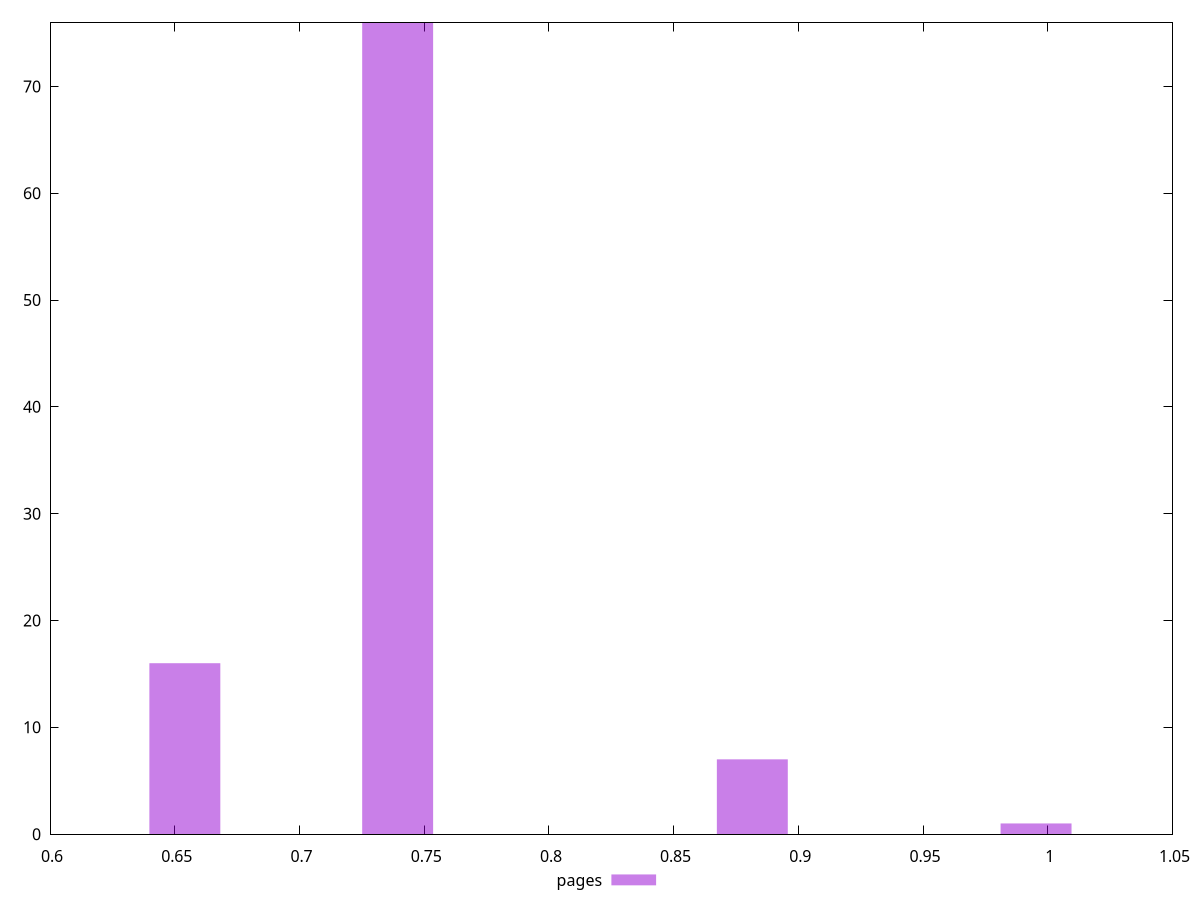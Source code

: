 $_pages <<EOF
0.9953037744200587 1
0.8815547716291948 7
0.6540567660474671 16
0.739368518140615 76
EOF
set key outside below
set terminal pngcairo
set output "report_00004_2020-11-02T20-21-41.718Z/unminified-css/pages//hist.png"
set yrange [0:76]
set boxwidth 0.028437250697715962
set style fill transparent solid 0.5 noborder
plot $_pages title "pages" with boxes ,